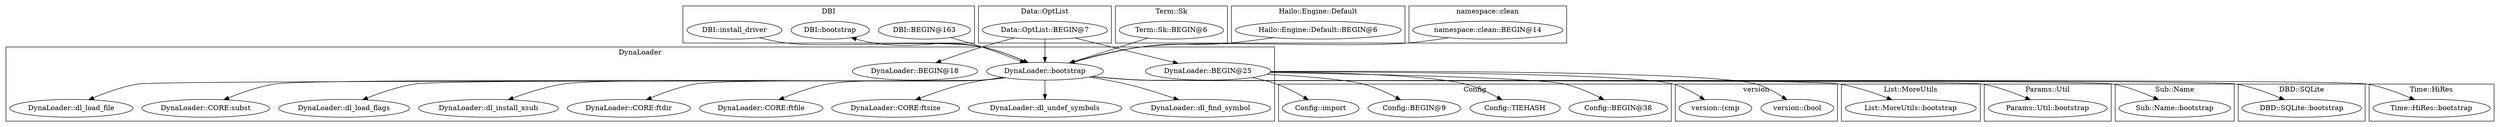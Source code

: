 digraph {
graph [overlap=false]
subgraph cluster_Config {
	label="Config";
	"Config::BEGIN@38";
	"Config::TIEHASH";
	"Config::BEGIN@9";
	"Config::import";
}
subgraph cluster_DynaLoader {
	label="DynaLoader";
	"DynaLoader::CORE:ftfile";
	"DynaLoader::CORE:ftsize";
	"DynaLoader::dl_undef_symbols";
	"DynaLoader::BEGIN@25";
	"DynaLoader::dl_find_symbol";
	"DynaLoader::dl_load_file";
	"DynaLoader::CORE:subst";
	"DynaLoader::BEGIN@18";
	"DynaLoader::dl_load_flags";
	"DynaLoader::dl_install_xsub";
	"DynaLoader::CORE:ftdir";
	"DynaLoader::bootstrap";
}
subgraph cluster_List_MoreUtils {
	label="List::MoreUtils";
	"List::MoreUtils::bootstrap";
}
subgraph cluster_DBI {
	label="DBI";
	"DBI::install_driver";
	"DBI::BEGIN@163";
	"DBI::bootstrap";
}
subgraph cluster_Data_OptList {
	label="Data::OptList";
	"Data::OptList::BEGIN@7";
}
subgraph cluster_Params_Util {
	label="Params::Util";
	"Params::Util::bootstrap";
}
subgraph cluster_version {
	label="version";
	"version::(bool";
	"version::(cmp";
}
subgraph cluster_Term_Sk {
	label="Term::Sk";
	"Term::Sk::BEGIN@6";
}
subgraph cluster_Hailo_Engine_Default {
	label="Hailo::Engine::Default";
	"Hailo::Engine::Default::BEGIN@6";
}
subgraph cluster_Sub_Name {
	label="Sub::Name";
	"Sub::Name::bootstrap";
}
subgraph cluster_DBD_SQLite {
	label="DBD::SQLite";
	"DBD::SQLite::bootstrap";
}
subgraph cluster_Time_HiRes {
	label="Time::HiRes";
	"Time::HiRes::bootstrap";
}
subgraph cluster_namespace_clean {
	label="namespace::clean";
	"namespace::clean::BEGIN@14";
}
"DynaLoader::bootstrap" -> "Params::Util::bootstrap";
"DynaLoader::bootstrap" -> "DynaLoader::dl_find_symbol";
"DynaLoader::bootstrap" -> "Time::HiRes::bootstrap";
"DynaLoader::bootstrap" -> "DynaLoader::CORE:ftsize";
"DBI::install_driver" -> "DynaLoader::bootstrap";
"Term::Sk::BEGIN@6" -> "DynaLoader::bootstrap";
"Hailo::Engine::Default::BEGIN@6" -> "DynaLoader::bootstrap";
"namespace::clean::BEGIN@14" -> "DynaLoader::bootstrap";
"DBI::BEGIN@163" -> "DynaLoader::bootstrap";
"Data::OptList::BEGIN@7" -> "DynaLoader::bootstrap";
"DynaLoader::BEGIN@25" -> "version::(bool";
"DynaLoader::bootstrap" -> "DynaLoader::CORE:subst";
"DynaLoader::BEGIN@25" -> "Config::TIEHASH";
"Data::OptList::BEGIN@7" -> "DynaLoader::BEGIN@25";
"DynaLoader::BEGIN@25" -> "Config::import";
"DynaLoader::BEGIN@25" -> "Config::BEGIN@9";
"DynaLoader::bootstrap" -> "DynaLoader::CORE:ftdir";
"DynaLoader::bootstrap" -> "DynaLoader::dl_undef_symbols";
"DynaLoader::BEGIN@25" -> "Config::BEGIN@38";
"DynaLoader::bootstrap" -> "DynaLoader::dl_load_flags";
"DynaLoader::bootstrap" -> "DynaLoader::dl_install_xsub";
"DynaLoader::bootstrap" -> "DynaLoader::dl_load_file";
"DynaLoader::bootstrap" -> "Sub::Name::bootstrap";
"DynaLoader::bootstrap" -> "List::MoreUtils::bootstrap";
"DynaLoader::bootstrap" -> "DynaLoader::CORE:ftfile";
"DynaLoader::bootstrap" -> "DBI::bootstrap";
"DynaLoader::bootstrap" -> "DBD::SQLite::bootstrap";
"DynaLoader::BEGIN@25" -> "version::(cmp";
"Data::OptList::BEGIN@7" -> "DynaLoader::BEGIN@18";
}
